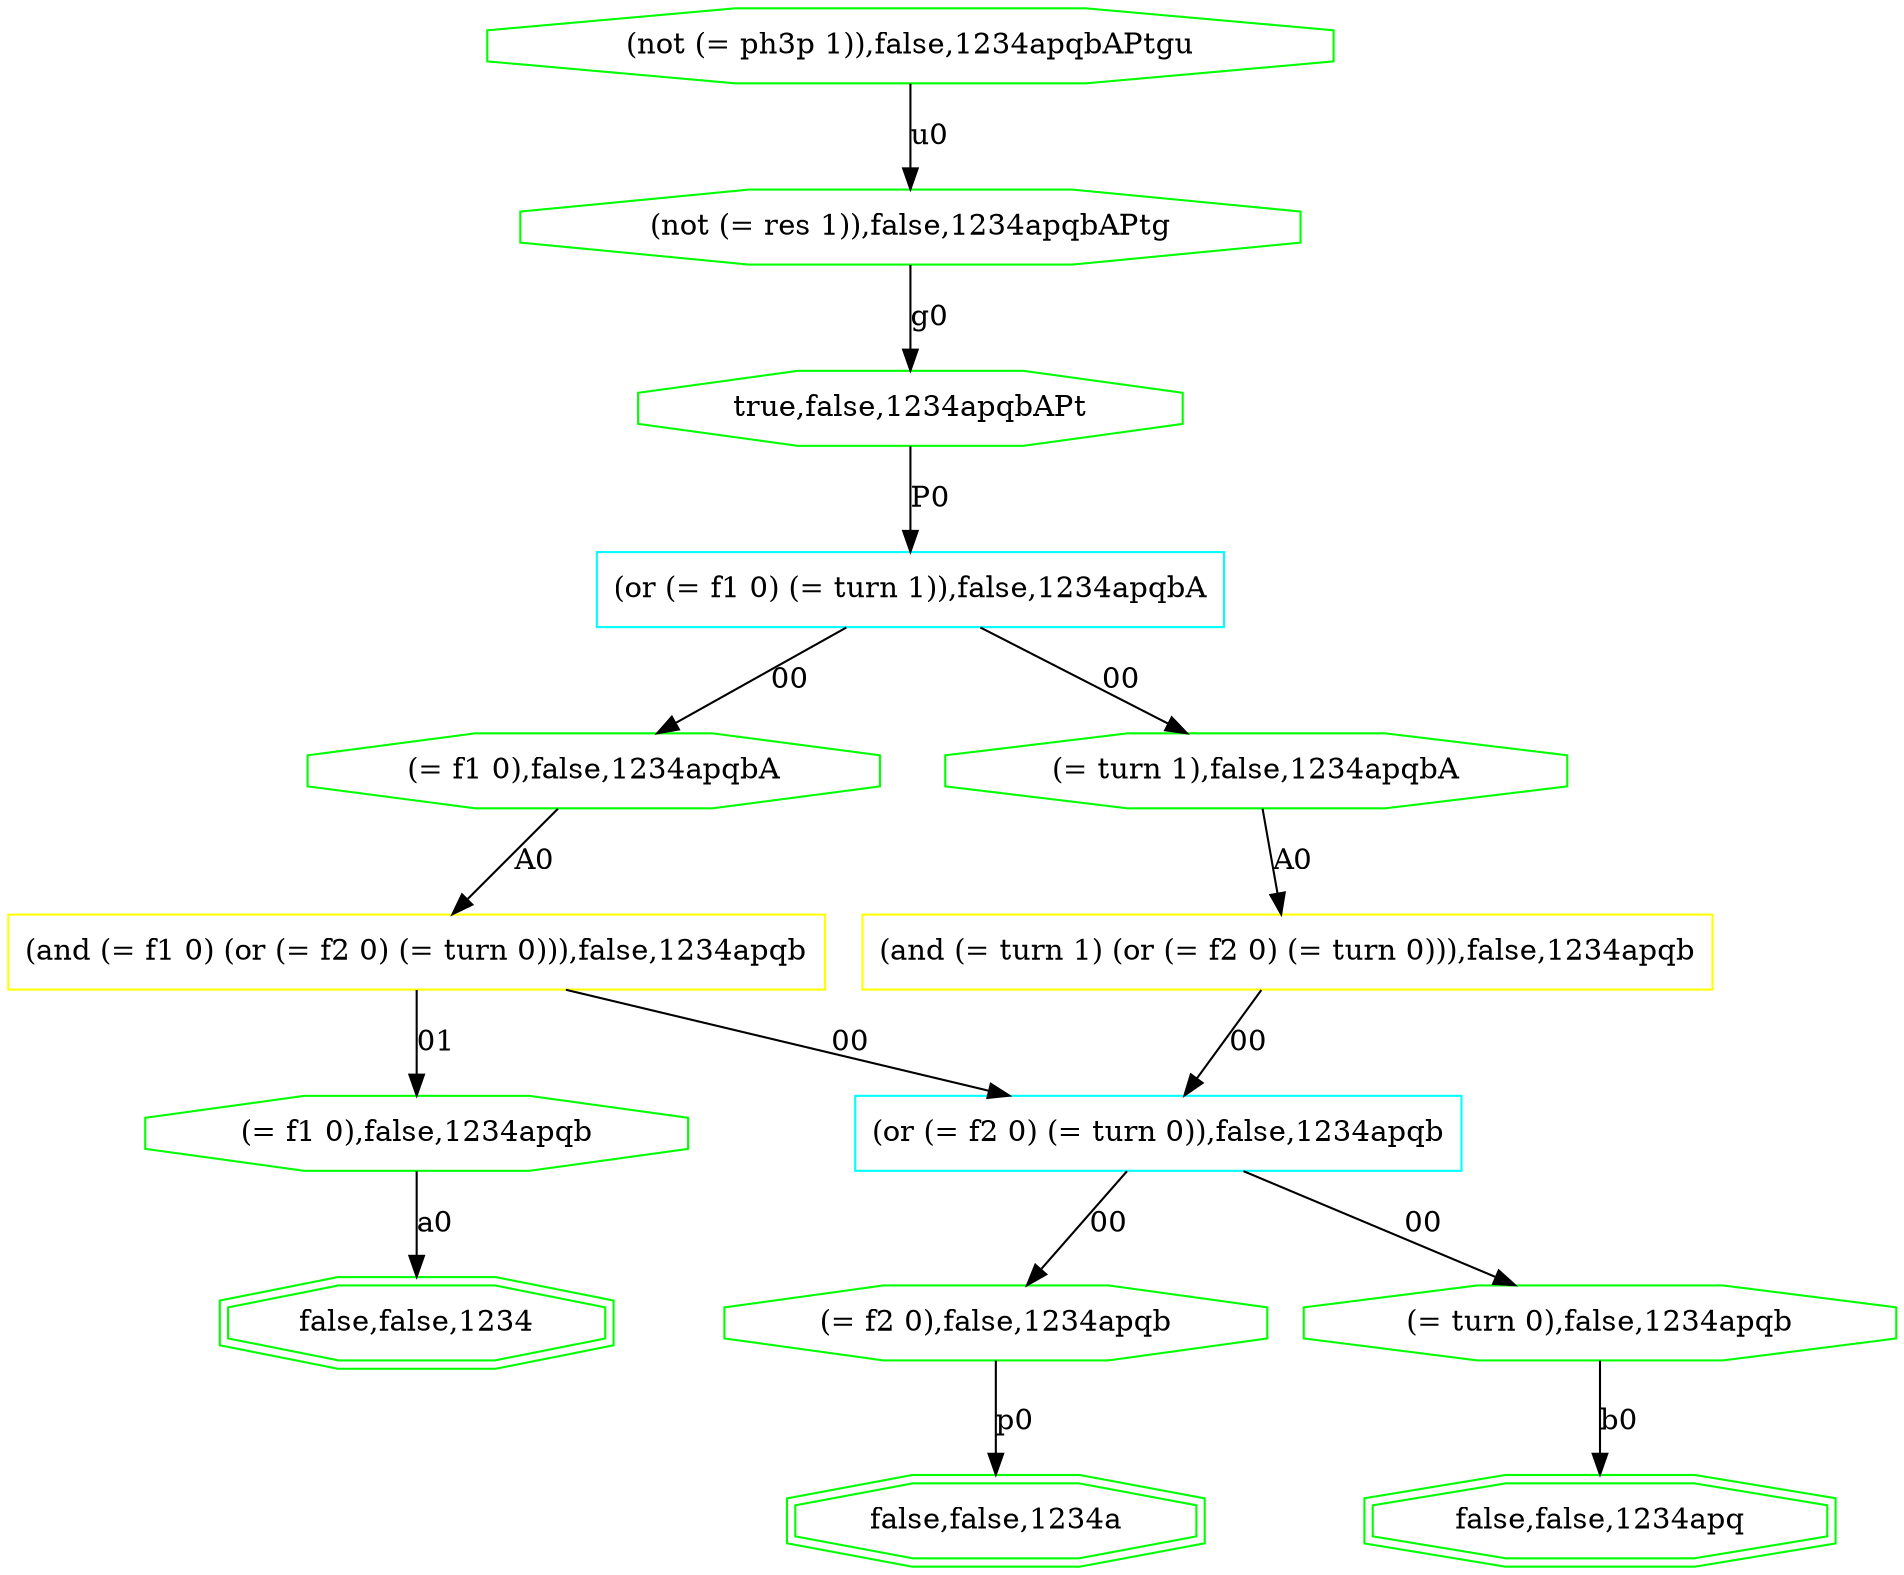 digraph G {
0[label="(not (= ph3p 1)),false,1234apqbAPtgu", color=green,shape=octagon];
1[label="(not (= res 1)),false,1234apqbAPtg", color=green,shape=octagon];
2[label="true,false,1234apqbAPt", color=green,shape=octagon];
3[label="(or (= f1 0) (= turn 1)),false,1234apqbA", color=cyan,shape=rectangle];
4[label="(= f1 0),false,1234apqbA", color=green,shape=octagon];
5[label="(and (= f1 0) (or (= f2 0) (= turn 0))),false,1234apqb", color=yellow,shape=rectangle];
6[label="(or (= f2 0) (= turn 0)),false,1234apqb", color=cyan,shape=rectangle];
7[label="(= turn 0),false,1234apqb", color=green,shape=octagon];
8[label="false,false,1234apq", color=green,shape=doubleoctagon];
9[label="(= f2 0),false,1234apqb", color=green,shape=octagon];
10[label="false,false,1234a", color=green,shape=doubleoctagon];
11[label="(= f1 0),false,1234apqb", color=green,shape=octagon];
12[label="false,false,1234", color=green,shape=doubleoctagon];
13[label="(= turn 1),false,1234apqbA", color=green,shape=octagon];
14[label="(and (= turn 1) (or (= f2 0) (= turn 0))),false,1234apqb", color=yellow,shape=rectangle];
0->1 [label="u0"];
1->2 [label="g0"];
2->3 [label="P0"];
3->4 [label="00"];
3->13 [label="00"];
4->5 [label="A0"];
5->6 [label="00"];
5->11 [label="01"];
6->7 [label="00"];
6->9 [label="00"];
7->8 [label="b0"];
9->10 [label="p0"];
11->12 [label="a0"];
13->14 [label="A0"];
14->6 [label="00"];
}
